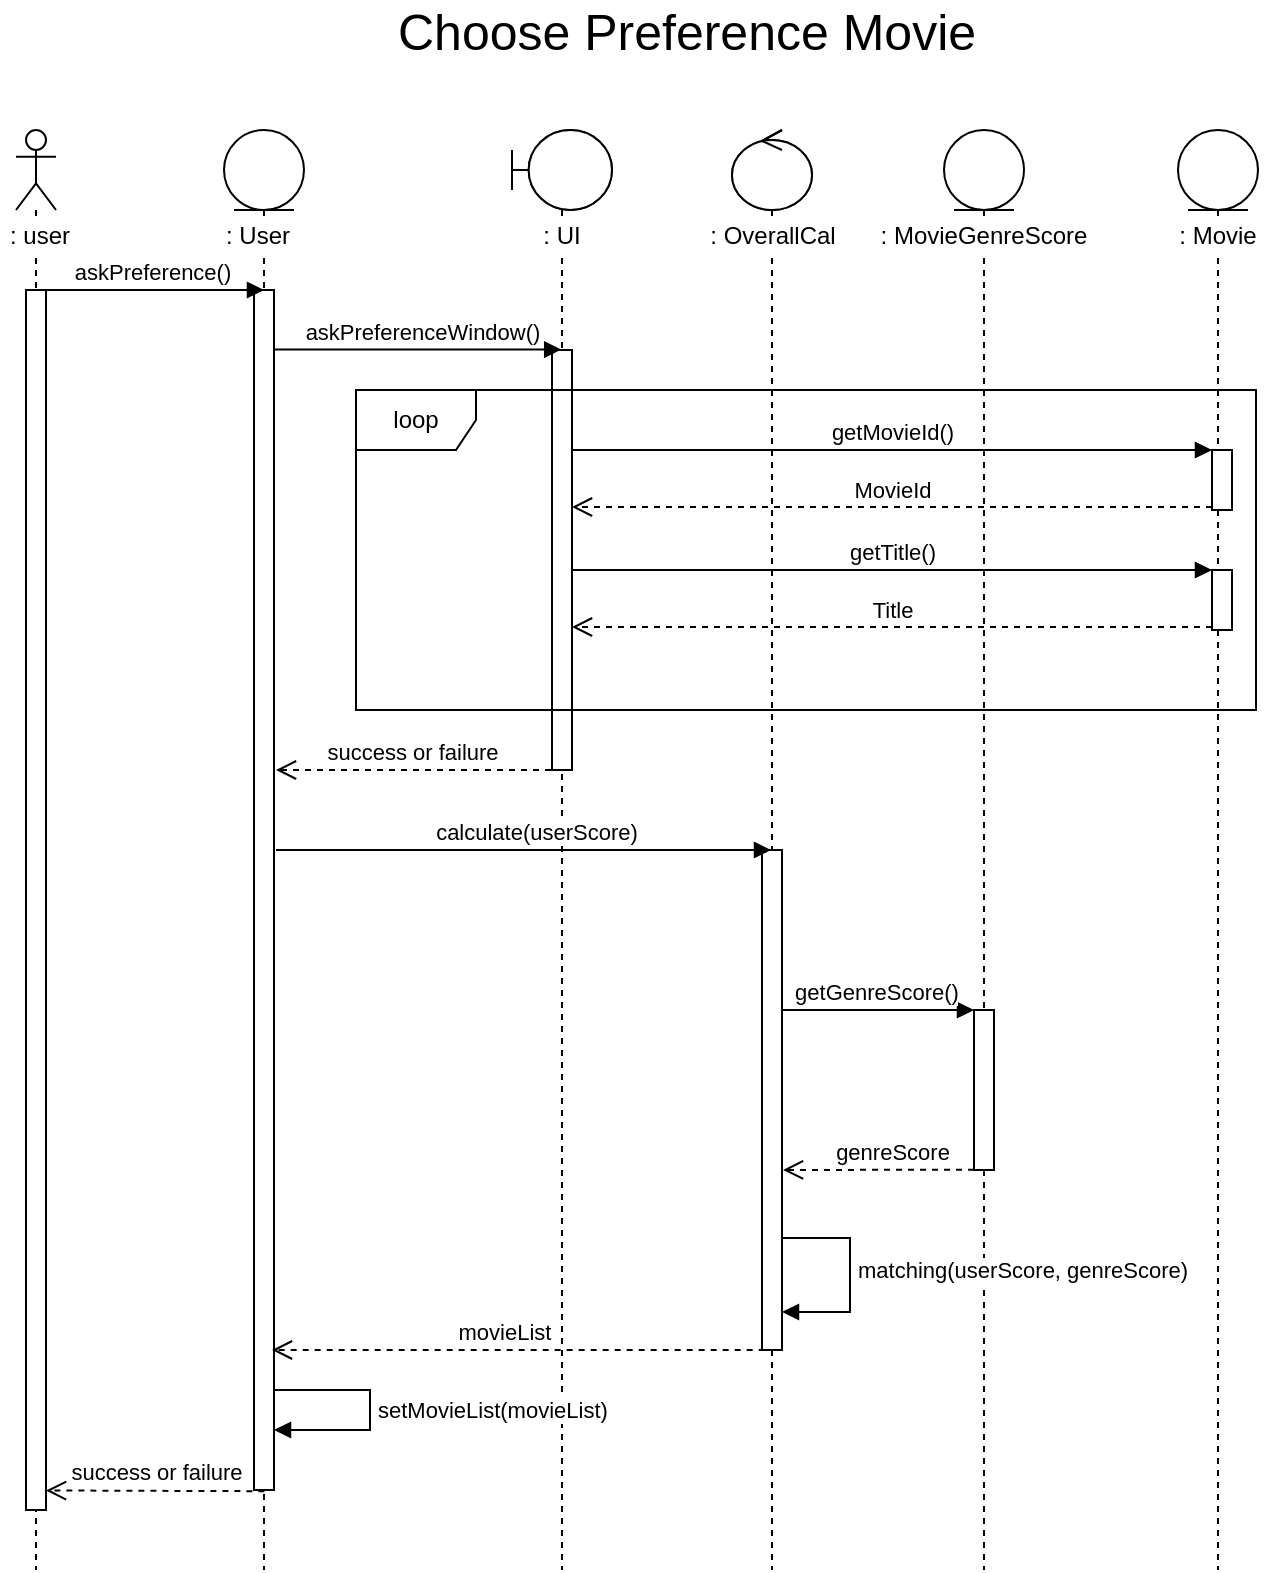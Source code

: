<mxfile version="14.5.1" type="device" pages="2"><diagram id="Uha5RtpQj5pdw2t7mi1n" name="Page-1"><mxGraphModel dx="790" dy="561" grid="1" gridSize="10" guides="1" tooltips="1" connect="1" arrows="1" fold="1" page="1" pageScale="1" pageWidth="827" pageHeight="1169" math="0" shadow="0"><root><mxCell id="0"/><mxCell id="1" parent="0"/><mxCell id="TcRANK5WZS-m40qTyu6G-2" value="" style="shape=umlLifeline;participant=umlEntity;perimeter=lifelinePerimeter;whiteSpace=wrap;html=1;container=1;collapsible=0;recursiveResize=0;verticalAlign=top;spacingTop=36;outlineConnect=0;fillColor=#FFFFFF;" parent="1" vertex="1"><mxGeometry x="671" y="120" width="40" height="720" as="geometry"/></mxCell><mxCell id="TcRANK5WZS-m40qTyu6G-5" value="" style="shape=umlLifeline;participant=umlControl;perimeter=lifelinePerimeter;whiteSpace=wrap;html=1;container=1;collapsible=0;recursiveResize=0;verticalAlign=top;spacingTop=36;outlineConnect=0;fillColor=#FFFFFF;" parent="1" vertex="1"><mxGeometry x="448" y="120" width="40" height="300" as="geometry"/></mxCell><mxCell id="TcRANK5WZS-m40qTyu6G-7" value="" style="shape=umlLifeline;participant=umlBoundary;perimeter=lifelinePerimeter;whiteSpace=wrap;html=1;container=1;collapsible=0;recursiveResize=0;verticalAlign=top;spacingTop=36;outlineConnect=0;size=40;" parent="1" vertex="1"><mxGeometry x="338" y="120" width="50" height="300" as="geometry"/></mxCell><mxCell id="TcRANK5WZS-m40qTyu6G-9" value=": Movie" style="text;html=1;align=center;verticalAlign=middle;whiteSpace=wrap;rounded=0;fillColor=#FFFFFF;" parent="1" vertex="1"><mxGeometry x="668" y="163" width="46" height="20" as="geometry"/></mxCell><mxCell id="TcRANK5WZS-m40qTyu6G-11" value="" style="shape=umlLifeline;participant=umlEntity;perimeter=lifelinePerimeter;whiteSpace=wrap;html=1;container=1;collapsible=0;recursiveResize=0;verticalAlign=top;spacingTop=36;outlineConnect=0;fillColor=#FFFFFF;" parent="1" vertex="1"><mxGeometry x="554" y="120" width="40" height="720" as="geometry"/></mxCell><mxCell id="TcRANK5WZS-m40qTyu6G-29" value="getGenreScore()" style="html=1;verticalAlign=bottom;endArrow=block;entryX=0;entryY=0;" parent="TcRANK5WZS-m40qTyu6G-11" source="TcRANK5WZS-m40qTyu6G-20" target="TcRANK5WZS-m40qTyu6G-12" edge="1"><mxGeometry x="0.029" relative="1" as="geometry"><mxPoint x="-80.5" y="444" as="sourcePoint"/><mxPoint as="offset"/></mxGeometry></mxCell><mxCell id="TcRANK5WZS-m40qTyu6G-17" value="" style="shape=umlLifeline;participant=umlBoundary;perimeter=lifelinePerimeter;whiteSpace=wrap;html=1;container=1;collapsible=0;recursiveResize=0;verticalAlign=top;spacingTop=36;outlineConnect=0;size=40;" parent="TcRANK5WZS-m40qTyu6G-11" vertex="1"><mxGeometry x="-216" width="50" height="720" as="geometry"/></mxCell><mxCell id="TcRANK5WZS-m40qTyu6G-18" value="" style="html=1;points=[];perimeter=orthogonalPerimeter;fillColor=#FFFFFF;" parent="TcRANK5WZS-m40qTyu6G-17" vertex="1"><mxGeometry x="20" y="110" width="10" height="210" as="geometry"/></mxCell><mxCell id="TcRANK5WZS-m40qTyu6G-12" value="" style="html=1;points=[];perimeter=orthogonalPerimeter;fillColor=#FFFFFF;" parent="TcRANK5WZS-m40qTyu6G-11" vertex="1"><mxGeometry x="15" y="440" width="10" height="80" as="geometry"/></mxCell><mxCell id="TcRANK5WZS-m40qTyu6G-13" value="" style="shape=umlLifeline;participant=umlActor;perimeter=lifelinePerimeter;whiteSpace=wrap;html=1;container=1;collapsible=0;recursiveResize=0;verticalAlign=top;spacingTop=36;outlineConnect=0;" parent="TcRANK5WZS-m40qTyu6G-11" vertex="1"><mxGeometry x="-464" width="20" height="720" as="geometry"/></mxCell><mxCell id="TcRANK5WZS-m40qTyu6G-14" value="" style="html=1;points=[];perimeter=orthogonalPerimeter;fillColor=#FFFFFF;" parent="TcRANK5WZS-m40qTyu6G-13" vertex="1"><mxGeometry x="5" y="80" width="10" height="610" as="geometry"/></mxCell><mxCell id="TcRANK5WZS-m40qTyu6G-20" value="" style="shape=umlLifeline;participant=umlControl;perimeter=lifelinePerimeter;whiteSpace=wrap;html=1;container=1;collapsible=0;recursiveResize=0;verticalAlign=top;spacingTop=36;outlineConnect=0;fillColor=#FFFFFF;" parent="TcRANK5WZS-m40qTyu6G-11" vertex="1"><mxGeometry x="-106" width="40" height="720" as="geometry"/></mxCell><mxCell id="TcRANK5WZS-m40qTyu6G-21" value="" style="html=1;points=[];perimeter=orthogonalPerimeter;fillColor=#FFFFFF;" parent="TcRANK5WZS-m40qTyu6G-20" vertex="1"><mxGeometry x="15" y="360" width="10" height="250" as="geometry"/></mxCell><mxCell id="TcRANK5WZS-m40qTyu6G-23" value="success or failure" style="html=1;verticalAlign=bottom;endArrow=open;dashed=1;endSize=8;exitX=0;exitY=0.95;" parent="TcRANK5WZS-m40qTyu6G-11" edge="1"><mxGeometry x="0.061" relative="1" as="geometry"><mxPoint x="-334" y="320" as="targetPoint"/><mxPoint x="-190.5" y="320" as="sourcePoint"/><mxPoint as="offset"/></mxGeometry></mxCell><mxCell id="TcRANK5WZS-m40qTyu6G-22" value="askPreferenceWindow()" style="html=1;verticalAlign=bottom;endArrow=block;entryX=0.46;entryY=-0.001;entryDx=0;entryDy=0;entryPerimeter=0;" parent="TcRANK5WZS-m40qTyu6G-11" source="TcRANK5WZS-m40qTyu6G-15" target="TcRANK5WZS-m40qTyu6G-18" edge="1"><mxGeometry x="0.055" relative="1" as="geometry"><mxPoint x="-284" y="120" as="sourcePoint"/><mxPoint as="offset"/></mxGeometry></mxCell><mxCell id="TcRANK5WZS-m40qTyu6G-15" value="" style="shape=umlLifeline;participant=umlEntity;perimeter=lifelinePerimeter;whiteSpace=wrap;html=1;container=1;collapsible=0;recursiveResize=0;verticalAlign=top;spacingTop=36;outlineConnect=0;fillColor=#FFFFFF;" parent="TcRANK5WZS-m40qTyu6G-11" vertex="1"><mxGeometry x="-360" width="40" height="720" as="geometry"/></mxCell><mxCell id="P48_2WbD2YEQsDaUZxYq-7" value="setMovieList(movieList)" style="edgeStyle=orthogonalEdgeStyle;html=1;align=left;spacingLeft=2;endArrow=block;rounded=0;" parent="TcRANK5WZS-m40qTyu6G-15" source="TcRANK5WZS-m40qTyu6G-16" target="TcRANK5WZS-m40qTyu6G-16" edge="1"><mxGeometry relative="1" as="geometry"><mxPoint x="-62" y="650" as="sourcePoint"/><Array as="points"><mxPoint x="73" y="630"/><mxPoint x="73" y="650"/></Array><mxPoint x="-52" y="670" as="targetPoint"/><mxPoint as="offset"/></mxGeometry></mxCell><mxCell id="TcRANK5WZS-m40qTyu6G-16" value="" style="html=1;points=[];perimeter=orthogonalPerimeter;fillColor=#FFFFFF;" parent="TcRANK5WZS-m40qTyu6G-15" vertex="1"><mxGeometry x="15" y="80" width="10" height="600" as="geometry"/></mxCell><mxCell id="lFKyPU6v-HLQjgeVhVTd-1" value="success or failure" style="html=1;verticalAlign=bottom;endArrow=open;dashed=1;endSize=8;exitX=0.52;exitY=1.001;exitDx=0;exitDy=0;exitPerimeter=0;entryX=1;entryY=0.984;entryDx=0;entryDy=0;entryPerimeter=0;" parent="TcRANK5WZS-m40qTyu6G-11" source="TcRANK5WZS-m40qTyu6G-16" target="TcRANK5WZS-m40qTyu6G-14" edge="1"><mxGeometry x="-0.007" relative="1" as="geometry"><mxPoint x="-442" y="667" as="targetPoint"/><mxPoint x="-346.29" y="667.48" as="sourcePoint"/><mxPoint as="offset"/></mxGeometry></mxCell><mxCell id="TcRANK5WZS-m40qTyu6G-26" value=": MovieGenreScore" style="text;html=1;align=center;verticalAlign=middle;whiteSpace=wrap;rounded=0;fillColor=#FFFFFF;" parent="1" vertex="1"><mxGeometry x="514" y="163" width="120" height="20" as="geometry"/></mxCell><mxCell id="TcRANK5WZS-m40qTyu6G-27" value=": UI" style="text;html=1;align=center;verticalAlign=middle;whiteSpace=wrap;rounded=0;fillColor=#FFFFFF;" parent="1" vertex="1"><mxGeometry x="343" y="163" width="40" height="20" as="geometry"/></mxCell><mxCell id="TcRANK5WZS-m40qTyu6G-28" value=": User" style="text;html=1;align=center;verticalAlign=middle;whiteSpace=wrap;rounded=0;fillColor=#FFFFFF;" parent="1" vertex="1"><mxGeometry x="191" y="163" width="40" height="20" as="geometry"/></mxCell><mxCell id="TcRANK5WZS-m40qTyu6G-30" value="genreScore" style="html=1;verticalAlign=bottom;endArrow=open;dashed=1;endSize=8;exitX=0;exitY=0.998;exitDx=0;exitDy=0;exitPerimeter=0;" parent="1" source="TcRANK5WZS-m40qTyu6G-12" edge="1"><mxGeometry x="-0.141" relative="1" as="geometry"><mxPoint x="473.5" y="640" as="targetPoint"/><mxPoint as="offset"/></mxGeometry></mxCell><mxCell id="TcRANK5WZS-m40qTyu6G-31" value="matching(userScore, genreScore)" style="edgeStyle=orthogonalEdgeStyle;html=1;align=left;spacingLeft=2;endArrow=block;rounded=0;entryX=1;entryY=0.924;entryDx=0;entryDy=0;entryPerimeter=0;" parent="1" target="TcRANK5WZS-m40qTyu6G-21" edge="1"><mxGeometry x="-0.048" relative="1" as="geometry"><mxPoint x="473" y="674" as="sourcePoint"/><Array as="points"><mxPoint x="507" y="674"/><mxPoint x="507" y="711"/></Array><mxPoint x="481.5" y="694" as="targetPoint"/><mxPoint as="offset"/></mxGeometry></mxCell><mxCell id="TcRANK5WZS-m40qTyu6G-32" value="calculate(userScore)" style="html=1;verticalAlign=bottom;endArrow=block;" parent="1" edge="1"><mxGeometry x="0.051" width="80" relative="1" as="geometry"><mxPoint x="220" y="480" as="sourcePoint"/><mxPoint x="467.5" y="480" as="targetPoint"/><Array as="points"/><mxPoint as="offset"/></mxGeometry></mxCell><mxCell id="TcRANK5WZS-m40qTyu6G-33" value="loop" style="shape=umlFrame;whiteSpace=wrap;html=1;fillColor=#FFFFFF;" parent="1" vertex="1"><mxGeometry x="260" y="250" width="450" height="160" as="geometry"/></mxCell><mxCell id="TcRANK5WZS-m40qTyu6G-34" value="" style="html=1;points=[];perimeter=orthogonalPerimeter;fillColor=#FFFFFF;" parent="1" vertex="1"><mxGeometry x="688" y="280" width="10" height="30" as="geometry"/></mxCell><mxCell id="TcRANK5WZS-m40qTyu6G-35" value="getMovieId()" style="html=1;verticalAlign=bottom;endArrow=block;entryX=0;entryY=0;" parent="1" source="TcRANK5WZS-m40qTyu6G-18" target="TcRANK5WZS-m40qTyu6G-34" edge="1"><mxGeometry relative="1" as="geometry"><mxPoint x="618" y="280" as="sourcePoint"/></mxGeometry></mxCell><mxCell id="TcRANK5WZS-m40qTyu6G-36" value="MovieId" style="html=1;verticalAlign=bottom;endArrow=open;dashed=1;endSize=8;exitX=0;exitY=0.95;" parent="1" source="TcRANK5WZS-m40qTyu6G-34" target="TcRANK5WZS-m40qTyu6G-18" edge="1"><mxGeometry relative="1" as="geometry"><mxPoint x="618" y="356" as="targetPoint"/><mxPoint as="offset"/></mxGeometry></mxCell><mxCell id="TcRANK5WZS-m40qTyu6G-37" value="&lt;font style=&quot;font-size: 25px&quot;&gt;Choose Preference Movie&lt;/font&gt;" style="text;html=1;align=center;verticalAlign=middle;resizable=0;points=[];autosize=1;strokeColor=none;" parent="1" vertex="1"><mxGeometry x="275" y="60" width="300" height="20" as="geometry"/></mxCell><mxCell id="TcRANK5WZS-m40qTyu6G-38" value=": user" style="text;html=1;align=center;verticalAlign=middle;whiteSpace=wrap;rounded=0;fillColor=#FFFFFF;" parent="1" vertex="1"><mxGeometry x="82" y="163" width="40" height="20" as="geometry"/></mxCell><mxCell id="TcRANK5WZS-m40qTyu6G-39" value=": OverallCal" style="text;html=1;align=center;verticalAlign=middle;whiteSpace=wrap;rounded=0;fillColor=#FFFFFF;" parent="1" vertex="1"><mxGeometry x="426.5" y="163" width="83" height="20" as="geometry"/></mxCell><mxCell id="TcRANK5WZS-m40qTyu6G-42" value="" style="html=1;points=[];perimeter=orthogonalPerimeter;fillColor=#FFFFFF;" parent="1" vertex="1"><mxGeometry x="688" y="340" width="10" height="30" as="geometry"/></mxCell><mxCell id="TcRANK5WZS-m40qTyu6G-43" value="getTitle()" style="html=1;verticalAlign=bottom;endArrow=block;entryX=0;entryY=0;" parent="1" target="TcRANK5WZS-m40qTyu6G-42" edge="1"><mxGeometry relative="1" as="geometry"><mxPoint x="368" y="340" as="sourcePoint"/></mxGeometry></mxCell><mxCell id="TcRANK5WZS-m40qTyu6G-44" value="Title" style="html=1;verticalAlign=bottom;endArrow=open;dashed=1;endSize=8;exitX=0;exitY=0.95;" parent="1" source="TcRANK5WZS-m40qTyu6G-42" edge="1"><mxGeometry relative="1" as="geometry"><mxPoint x="368" y="368.5" as="targetPoint"/><mxPoint as="offset"/></mxGeometry></mxCell><mxCell id="P48_2WbD2YEQsDaUZxYq-4" value="movieList" style="html=1;verticalAlign=bottom;endArrow=open;dashed=1;endSize=8;exitX=0.133;exitY=1;exitDx=0;exitDy=0;exitPerimeter=0;" parent="1" source="TcRANK5WZS-m40qTyu6G-21" edge="1"><mxGeometry x="0.061" relative="1" as="geometry"><mxPoint x="218" y="730" as="targetPoint"/><mxPoint x="341.5" y="730" as="sourcePoint"/><mxPoint as="offset"/></mxGeometry></mxCell><mxCell id="TcRANK5WZS-m40qTyu6G-8" value="askPreference()" style="html=1;verticalAlign=bottom;endArrow=block;exitX=0.76;exitY=0;exitDx=0;exitDy=0;exitPerimeter=0;" parent="1" source="TcRANK5WZS-m40qTyu6G-14" edge="1"><mxGeometry width="80" relative="1" as="geometry"><mxPoint x="111.929" y="200" as="sourcePoint"/><mxPoint x="214" y="200" as="targetPoint"/></mxGeometry></mxCell></root></mxGraphModel></diagram><diagram name="Page-2" id="wdMA40IwPikm_M-yHx5G"><mxGraphModel dx="790" dy="561" grid="1" gridSize="10" guides="1" tooltips="1" connect="1" arrows="1" fold="1" page="1" pageScale="1" pageWidth="827" pageHeight="1169" math="0" shadow="0"><root><mxCell id="FUf8LTrIaIMLAsEivN4X-0"/><mxCell id="FUf8LTrIaIMLAsEivN4X-1" parent="FUf8LTrIaIMLAsEivN4X-0"/><mxCell id="FUf8LTrIaIMLAsEivN4X-2" value="loop" style="shape=umlFrame;whiteSpace=wrap;html=1;fillColor=#FFFFFF;" parent="FUf8LTrIaIMLAsEivN4X-1" vertex="1"><mxGeometry x="258.5" y="230" width="450" height="180" as="geometry"/></mxCell><mxCell id="FUf8LTrIaIMLAsEivN4X-3" value="" style="shape=umlLifeline;participant=umlEntity;perimeter=lifelinePerimeter;whiteSpace=wrap;html=1;container=1;collapsible=0;recursiveResize=0;verticalAlign=top;spacingTop=36;outlineConnect=0;fillColor=#FFFFFF;" parent="FUf8LTrIaIMLAsEivN4X-1" vertex="1"><mxGeometry x="643" y="120" width="40" height="340" as="geometry"/></mxCell><mxCell id="FUf8LTrIaIMLAsEivN4X-4" value="" style="html=1;points=[];perimeter=orthogonalPerimeter;" parent="FUf8LTrIaIMLAsEivN4X-3" vertex="1"><mxGeometry x="15" y="250" width="10" height="20" as="geometry"/></mxCell><mxCell id="FUf8LTrIaIMLAsEivN4X-8" value="" style="shape=umlLifeline;participant=umlBoundary;perimeter=lifelinePerimeter;whiteSpace=wrap;html=1;container=1;collapsible=0;recursiveResize=0;verticalAlign=top;spacingTop=36;outlineConnect=0;size=40;" parent="FUf8LTrIaIMLAsEivN4X-1" vertex="1"><mxGeometry x="310" y="120" width="50" height="340" as="geometry"/></mxCell><mxCell id="FUf8LTrIaIMLAsEivN4X-10" value=": Movie" style="text;html=1;align=center;verticalAlign=middle;whiteSpace=wrap;rounded=0;fillColor=#FFFFFF;" parent="FUf8LTrIaIMLAsEivN4X-1" vertex="1"><mxGeometry x="640" y="163" width="46" height="20" as="geometry"/></mxCell><mxCell id="FUf8LTrIaIMLAsEivN4X-29" value=": UI" style="text;html=1;align=center;verticalAlign=middle;whiteSpace=wrap;rounded=0;fillColor=#FFFFFF;" parent="FUf8LTrIaIMLAsEivN4X-1" vertex="1"><mxGeometry x="315" y="163" width="40" height="20" as="geometry"/></mxCell><mxCell id="FUf8LTrIaIMLAsEivN4X-39" value="&lt;font style=&quot;font-size: 25px&quot;&gt;Get Recommended Movie List&lt;br&gt;&lt;/font&gt;" style="text;html=1;align=center;verticalAlign=middle;resizable=0;points=[];autosize=1;strokeColor=none;" parent="FUf8LTrIaIMLAsEivN4X-1" vertex="1"><mxGeometry x="239" y="60" width="350" height="20" as="geometry"/></mxCell><mxCell id="FUf8LTrIaIMLAsEivN4X-42" value="GenreId" style="html=1;verticalAlign=bottom;endArrow=open;dashed=1;endSize=8;exitX=0;exitY=0.95;entryX=1.186;entryY=0.879;entryDx=0;entryDy=0;entryPerimeter=0;" parent="FUf8LTrIaIMLAsEivN4X-1" source="FUf8LTrIaIMLAsEivN4X-4" edge="1"><mxGeometry relative="1" as="geometry"><mxPoint x="341.86" y="390.96" as="targetPoint"/></mxGeometry></mxCell><mxCell id="FUf8LTrIaIMLAsEivN4X-46" value="" style="html=1;points=[];perimeter=orthogonalPerimeter;fillColor=#FFFFFF;" parent="FUf8LTrIaIMLAsEivN4X-1" vertex="1"><mxGeometry x="658.5" y="250" width="10" height="30" as="geometry"/></mxCell><mxCell id="FUf8LTrIaIMLAsEivN4X-47" value="getMovieId()" style="html=1;verticalAlign=bottom;endArrow=block;entryX=0;entryY=0;" parent="FUf8LTrIaIMLAsEivN4X-1" target="FUf8LTrIaIMLAsEivN4X-46" edge="1"><mxGeometry relative="1" as="geometry"><mxPoint x="338.5" y="250" as="sourcePoint"/></mxGeometry></mxCell><mxCell id="FUf8LTrIaIMLAsEivN4X-48" value="MovieId" style="html=1;verticalAlign=bottom;endArrow=open;dashed=1;endSize=8;exitX=0;exitY=0.95;" parent="FUf8LTrIaIMLAsEivN4X-1" source="FUf8LTrIaIMLAsEivN4X-46" edge="1"><mxGeometry relative="1" as="geometry"><mxPoint x="338.5" y="278.5" as="targetPoint"/><mxPoint as="offset"/></mxGeometry></mxCell><mxCell id="FUf8LTrIaIMLAsEivN4X-49" value="" style="html=1;points=[];perimeter=orthogonalPerimeter;fillColor=#FFFFFF;" parent="FUf8LTrIaIMLAsEivN4X-1" vertex="1"><mxGeometry x="658.5" y="310" width="10" height="30" as="geometry"/></mxCell><mxCell id="FUf8LTrIaIMLAsEivN4X-50" value="getTitle()" style="html=1;verticalAlign=bottom;endArrow=block;entryX=0;entryY=0;" parent="FUf8LTrIaIMLAsEivN4X-1" target="FUf8LTrIaIMLAsEivN4X-49" edge="1"><mxGeometry relative="1" as="geometry"><mxPoint x="338.5" y="310" as="sourcePoint"/></mxGeometry></mxCell><mxCell id="FUf8LTrIaIMLAsEivN4X-51" value="Title" style="html=1;verticalAlign=bottom;endArrow=open;dashed=1;endSize=8;exitX=0;exitY=0.95;" parent="FUf8LTrIaIMLAsEivN4X-1" source="FUf8LTrIaIMLAsEivN4X-49" edge="1"><mxGeometry relative="1" as="geometry"><mxPoint x="338.5" y="338.5" as="targetPoint"/><mxPoint as="offset"/></mxGeometry></mxCell><mxCell id="FUf8LTrIaIMLAsEivN4X-26" value="success or failure" style="html=1;verticalAlign=bottom;endArrow=open;dashed=1;endSize=8;exitX=1.125;exitY=1.004;exitDx=0;exitDy=0;exitPerimeter=0;" parent="FUf8LTrIaIMLAsEivN4X-1" source="FUf8LTrIaIMLAsEivN4X-21" target="FUf8LTrIaIMLAsEivN4X-15" edge="1"><mxGeometry relative="1" as="geometry"><mxPoint x="338.5" y="430" as="sourcePoint"/><mxPoint x="118" y="480.96" as="targetPoint"/></mxGeometry></mxCell><mxCell id="FUf8LTrIaIMLAsEivN4X-27" value="provideMovieInfo(userMovieList)" style="html=1;verticalAlign=bottom;endArrow=block;entryX=0.295;entryY=-0.003;entryDx=0;entryDy=0;entryPerimeter=0;" parent="FUf8LTrIaIMLAsEivN4X-1" source="FUf8LTrIaIMLAsEivN4X-7" target="FUf8LTrIaIMLAsEivN4X-21" edge="1"><mxGeometry x="0.041" width="80" relative="1" as="geometry"><mxPoint x="130" y="201" as="sourcePoint"/><mxPoint x="328.5" y="181" as="targetPoint"/><mxPoint as="offset"/><Array as="points"/></mxGeometry></mxCell><mxCell id="FUf8LTrIaIMLAsEivN4X-21" value="" style="html=1;points=[];perimeter=orthogonalPerimeter;" parent="FUf8LTrIaIMLAsEivN4X-1" vertex="1"><mxGeometry x="330" y="200" width="10" height="240" as="geometry"/></mxCell><mxCell id="FUf8LTrIaIMLAsEivN4X-5" value="getGenreId()" style="html=1;verticalAlign=bottom;endArrow=block;" parent="FUf8LTrIaIMLAsEivN4X-1" edge="1"><mxGeometry relative="1" as="geometry"><mxPoint x="340" y="370" as="sourcePoint"/><mxPoint x="660" y="370" as="targetPoint"/><Array as="points"><mxPoint x="490" y="370"/></Array></mxGeometry></mxCell><mxCell id="FUf8LTrIaIMLAsEivN4X-7" value="" style="shape=umlLifeline;participant=umlActor;perimeter=lifelinePerimeter;whiteSpace=wrap;html=1;container=1;collapsible=0;recursiveResize=0;verticalAlign=top;spacingTop=36;outlineConnect=0;" parent="FUf8LTrIaIMLAsEivN4X-1" vertex="1"><mxGeometry x="110" y="120" width="20" height="340" as="geometry"/></mxCell><mxCell id="FUf8LTrIaIMLAsEivN4X-15" value="" style="html=1;points=[];perimeter=orthogonalPerimeter;fillColor=#FFFFFF;" parent="FUf8LTrIaIMLAsEivN4X-7" vertex="1"><mxGeometry x="5" y="70" width="10" height="260" as="geometry"/></mxCell><mxCell id="FUf8LTrIaIMLAsEivN4X-40" value=": user" style="text;html=1;align=center;verticalAlign=middle;whiteSpace=wrap;rounded=0;fillColor=#FFFFFF;" parent="FUf8LTrIaIMLAsEivN4X-1" vertex="1"><mxGeometry x="100" y="163" width="40" height="20" as="geometry"/></mxCell></root></mxGraphModel></diagram></mxfile>